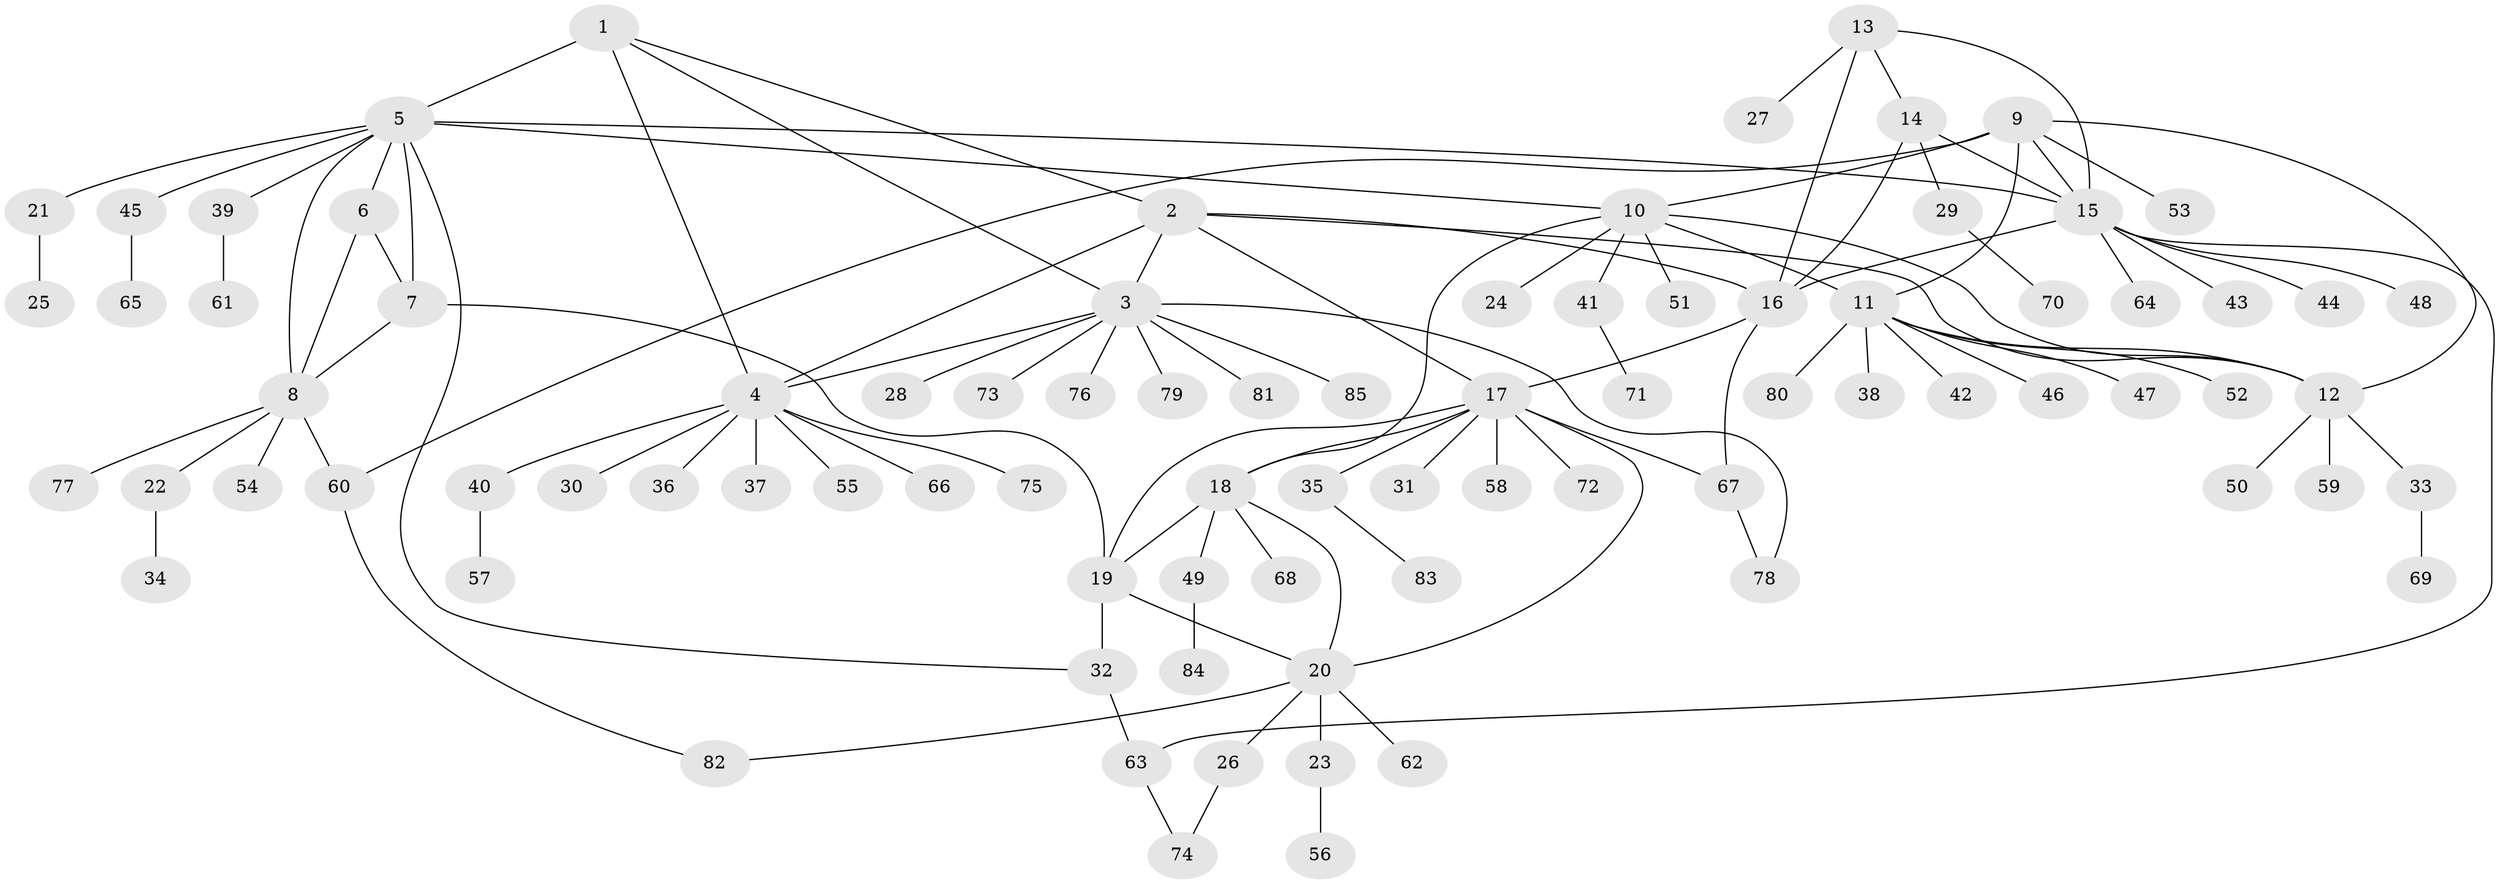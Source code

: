 // coarse degree distribution, {4: 0.0196078431372549, 2: 0.0196078431372549, 7: 0.0196078431372549, 3: 0.0196078431372549, 5: 0.0196078431372549, 1: 0.8235294117647058, 11: 0.0196078431372549, 9: 0.0196078431372549, 12: 0.0196078431372549, 17: 0.0196078431372549}
// Generated by graph-tools (version 1.1) at 2025/57/03/04/25 21:57:35]
// undirected, 85 vertices, 112 edges
graph export_dot {
graph [start="1"]
  node [color=gray90,style=filled];
  1;
  2;
  3;
  4;
  5;
  6;
  7;
  8;
  9;
  10;
  11;
  12;
  13;
  14;
  15;
  16;
  17;
  18;
  19;
  20;
  21;
  22;
  23;
  24;
  25;
  26;
  27;
  28;
  29;
  30;
  31;
  32;
  33;
  34;
  35;
  36;
  37;
  38;
  39;
  40;
  41;
  42;
  43;
  44;
  45;
  46;
  47;
  48;
  49;
  50;
  51;
  52;
  53;
  54;
  55;
  56;
  57;
  58;
  59;
  60;
  61;
  62;
  63;
  64;
  65;
  66;
  67;
  68;
  69;
  70;
  71;
  72;
  73;
  74;
  75;
  76;
  77;
  78;
  79;
  80;
  81;
  82;
  83;
  84;
  85;
  1 -- 2;
  1 -- 3;
  1 -- 4;
  1 -- 5;
  2 -- 3;
  2 -- 4;
  2 -- 12;
  2 -- 16;
  2 -- 17;
  3 -- 4;
  3 -- 28;
  3 -- 73;
  3 -- 76;
  3 -- 78;
  3 -- 79;
  3 -- 81;
  3 -- 85;
  4 -- 30;
  4 -- 36;
  4 -- 37;
  4 -- 40;
  4 -- 55;
  4 -- 66;
  4 -- 75;
  5 -- 6;
  5 -- 7;
  5 -- 8;
  5 -- 10;
  5 -- 15;
  5 -- 21;
  5 -- 32;
  5 -- 39;
  5 -- 45;
  6 -- 7;
  6 -- 8;
  7 -- 8;
  7 -- 19;
  8 -- 22;
  8 -- 54;
  8 -- 60;
  8 -- 77;
  9 -- 10;
  9 -- 11;
  9 -- 12;
  9 -- 15;
  9 -- 53;
  9 -- 60;
  10 -- 11;
  10 -- 12;
  10 -- 18;
  10 -- 24;
  10 -- 41;
  10 -- 51;
  11 -- 12;
  11 -- 38;
  11 -- 42;
  11 -- 46;
  11 -- 47;
  11 -- 52;
  11 -- 80;
  12 -- 33;
  12 -- 50;
  12 -- 59;
  13 -- 14;
  13 -- 15;
  13 -- 16;
  13 -- 27;
  14 -- 15;
  14 -- 16;
  14 -- 29;
  15 -- 16;
  15 -- 43;
  15 -- 44;
  15 -- 48;
  15 -- 63;
  15 -- 64;
  16 -- 17;
  16 -- 67;
  17 -- 18;
  17 -- 19;
  17 -- 20;
  17 -- 31;
  17 -- 35;
  17 -- 58;
  17 -- 67;
  17 -- 72;
  18 -- 19;
  18 -- 20;
  18 -- 49;
  18 -- 68;
  19 -- 20;
  19 -- 32;
  20 -- 23;
  20 -- 26;
  20 -- 62;
  20 -- 82;
  21 -- 25;
  22 -- 34;
  23 -- 56;
  26 -- 74;
  29 -- 70;
  32 -- 63;
  33 -- 69;
  35 -- 83;
  39 -- 61;
  40 -- 57;
  41 -- 71;
  45 -- 65;
  49 -- 84;
  60 -- 82;
  63 -- 74;
  67 -- 78;
}
